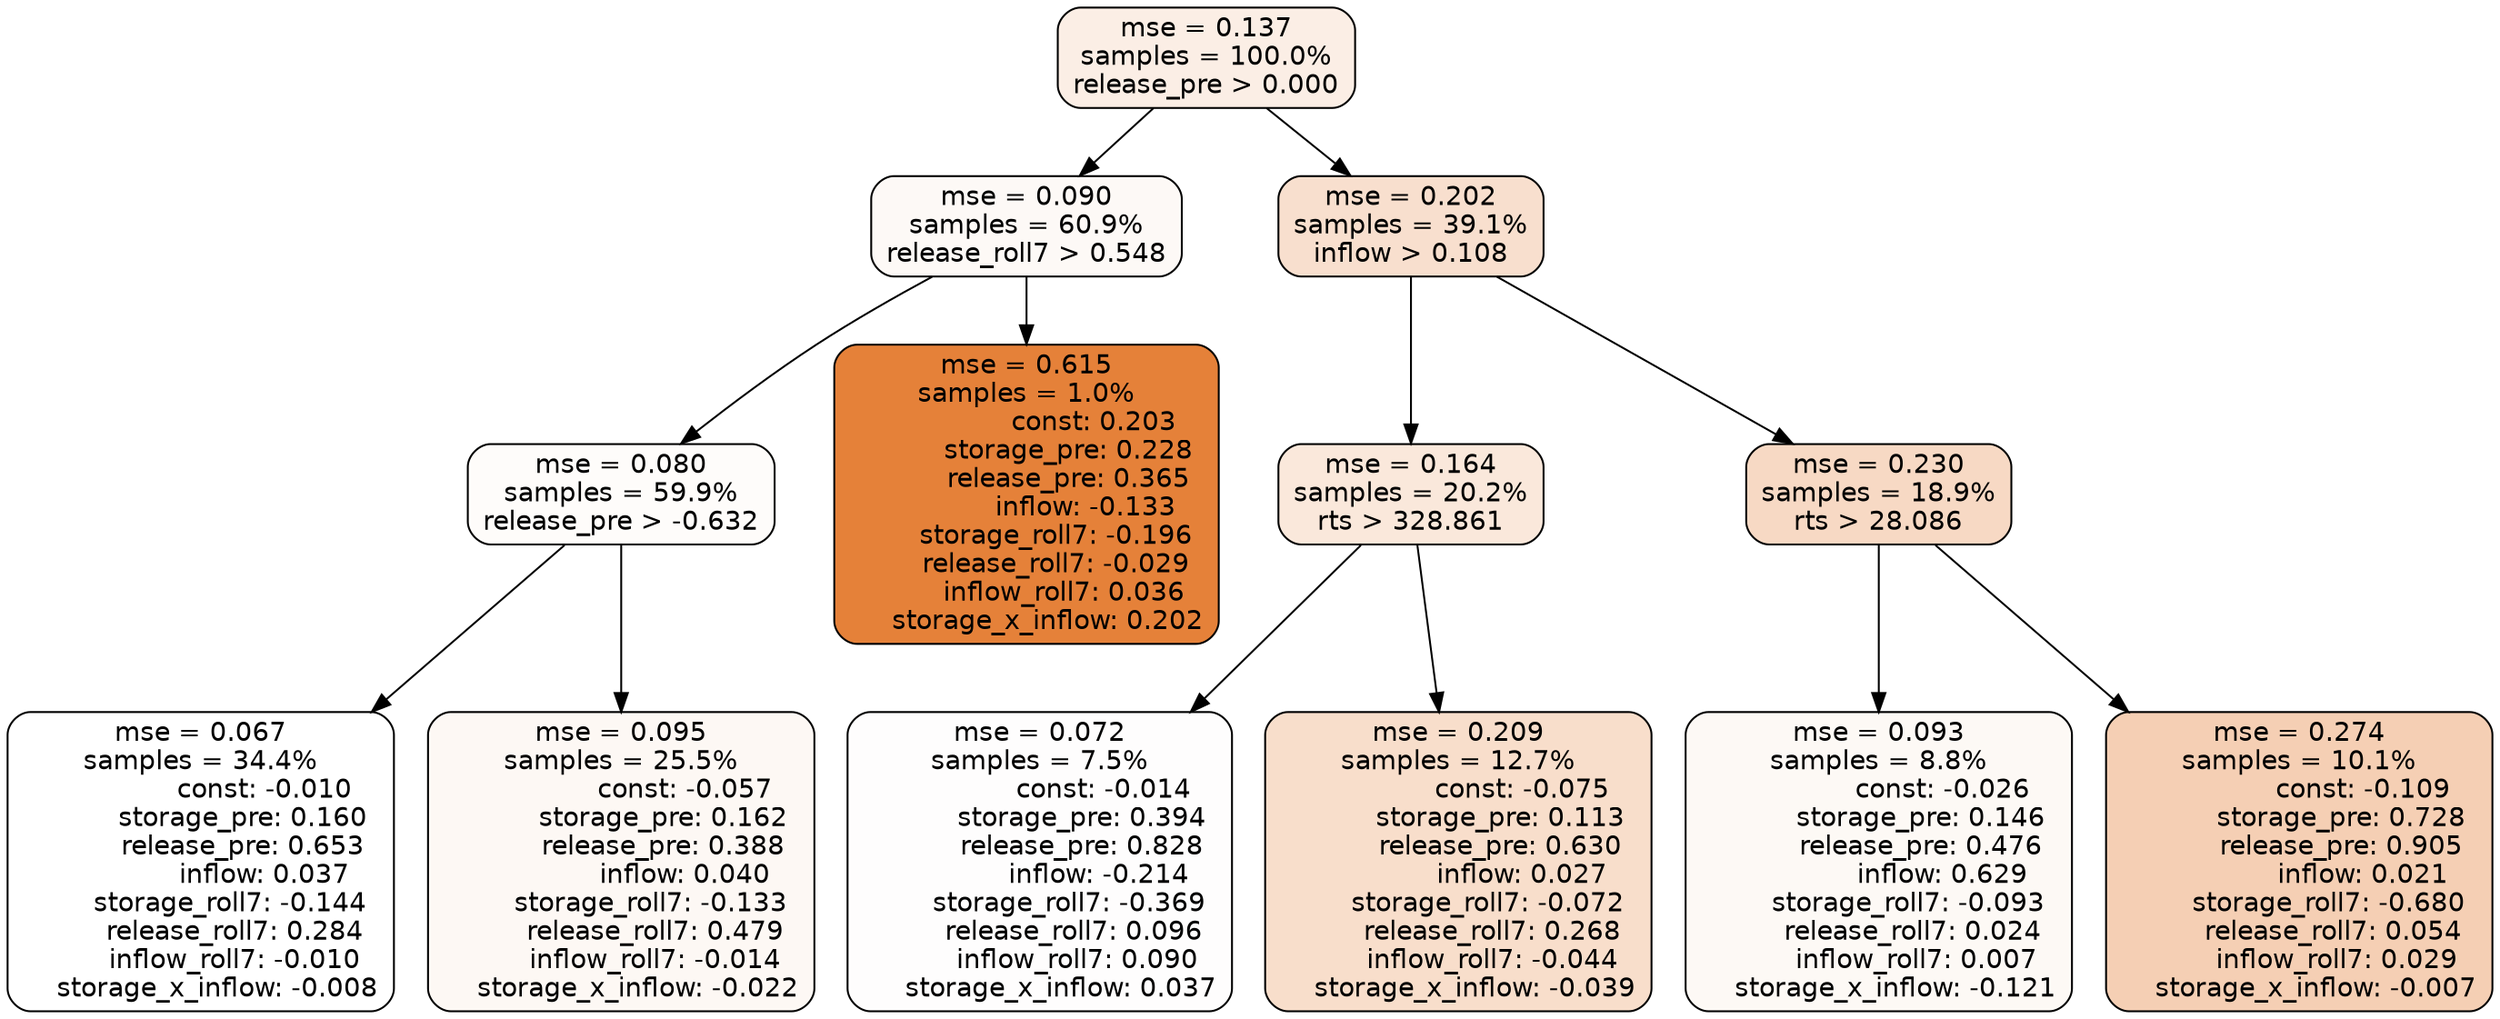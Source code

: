 digraph tree {
node [shape=rectangle, style="filled, rounded", color="black", fontname=helvetica] ;
edge [fontname=helvetica] ;
	"0" [label="mse = 0.137
samples = 100.0%
release_pre > 0.000", fillcolor="#fbeee5"]
	"1" [label="mse = 0.090
samples = 60.9%
release_roll7 > 0.548", fillcolor="#fdf9f6"]
	"6" [label="mse = 0.202
samples = 39.1%
inflow > 0.108", fillcolor="#f8dfce"]
	"2" [label="mse = 0.080
samples = 59.9%
release_pre > -0.632", fillcolor="#fefcfa"]
	"5" [label="mse = 0.615
samples = 1.0%
                const: 0.203
          storage_pre: 0.228
          release_pre: 0.365
              inflow: -0.133
       storage_roll7: -0.196
       release_roll7: -0.029
         inflow_roll7: 0.036
     storage_x_inflow: 0.202", fillcolor="#e58139"]
	"7" [label="mse = 0.164
samples = 20.2%
rts > 328.861", fillcolor="#fae8db"]
	"10" [label="mse = 0.230
samples = 18.9%
rts > 28.086", fillcolor="#f7d9c4"]
	"4" [label="mse = 0.067
samples = 34.4%
               const: -0.010
          storage_pre: 0.160
          release_pre: 0.653
               inflow: 0.037
       storage_roll7: -0.144
        release_roll7: 0.284
        inflow_roll7: -0.010
    storage_x_inflow: -0.008", fillcolor="#ffffff"]
	"3" [label="mse = 0.095
samples = 25.5%
               const: -0.057
          storage_pre: 0.162
          release_pre: 0.388
               inflow: 0.040
       storage_roll7: -0.133
        release_roll7: 0.479
        inflow_roll7: -0.014
    storage_x_inflow: -0.022", fillcolor="#fdf8f4"]
	"9" [label="mse = 0.072
samples = 7.5%
               const: -0.014
          storage_pre: 0.394
          release_pre: 0.828
              inflow: -0.214
       storage_roll7: -0.369
        release_roll7: 0.096
         inflow_roll7: 0.090
     storage_x_inflow: 0.037", fillcolor="#fefdfd"]
	"8" [label="mse = 0.209
samples = 12.7%
               const: -0.075
          storage_pre: 0.113
          release_pre: 0.630
               inflow: 0.027
       storage_roll7: -0.072
        release_roll7: 0.268
        inflow_roll7: -0.044
    storage_x_inflow: -0.039", fillcolor="#f8decb"]
	"11" [label="mse = 0.093
samples = 8.8%
               const: -0.026
          storage_pre: 0.146
          release_pre: 0.476
               inflow: 0.629
       storage_roll7: -0.093
        release_roll7: 0.024
         inflow_roll7: 0.007
    storage_x_inflow: -0.121", fillcolor="#fdf9f5"]
	"12" [label="mse = 0.274
samples = 10.1%
               const: -0.109
          storage_pre: 0.728
          release_pre: 0.905
               inflow: 0.021
       storage_roll7: -0.680
        release_roll7: 0.054
         inflow_roll7: 0.029
    storage_x_inflow: -0.007", fillcolor="#f5cfb4"]

	"0" -> "1"
	"0" -> "6"
	"1" -> "2"
	"1" -> "5"
	"6" -> "7"
	"6" -> "10"
	"2" -> "3"
	"2" -> "4"
	"7" -> "8"
	"7" -> "9"
	"10" -> "11"
	"10" -> "12"
}